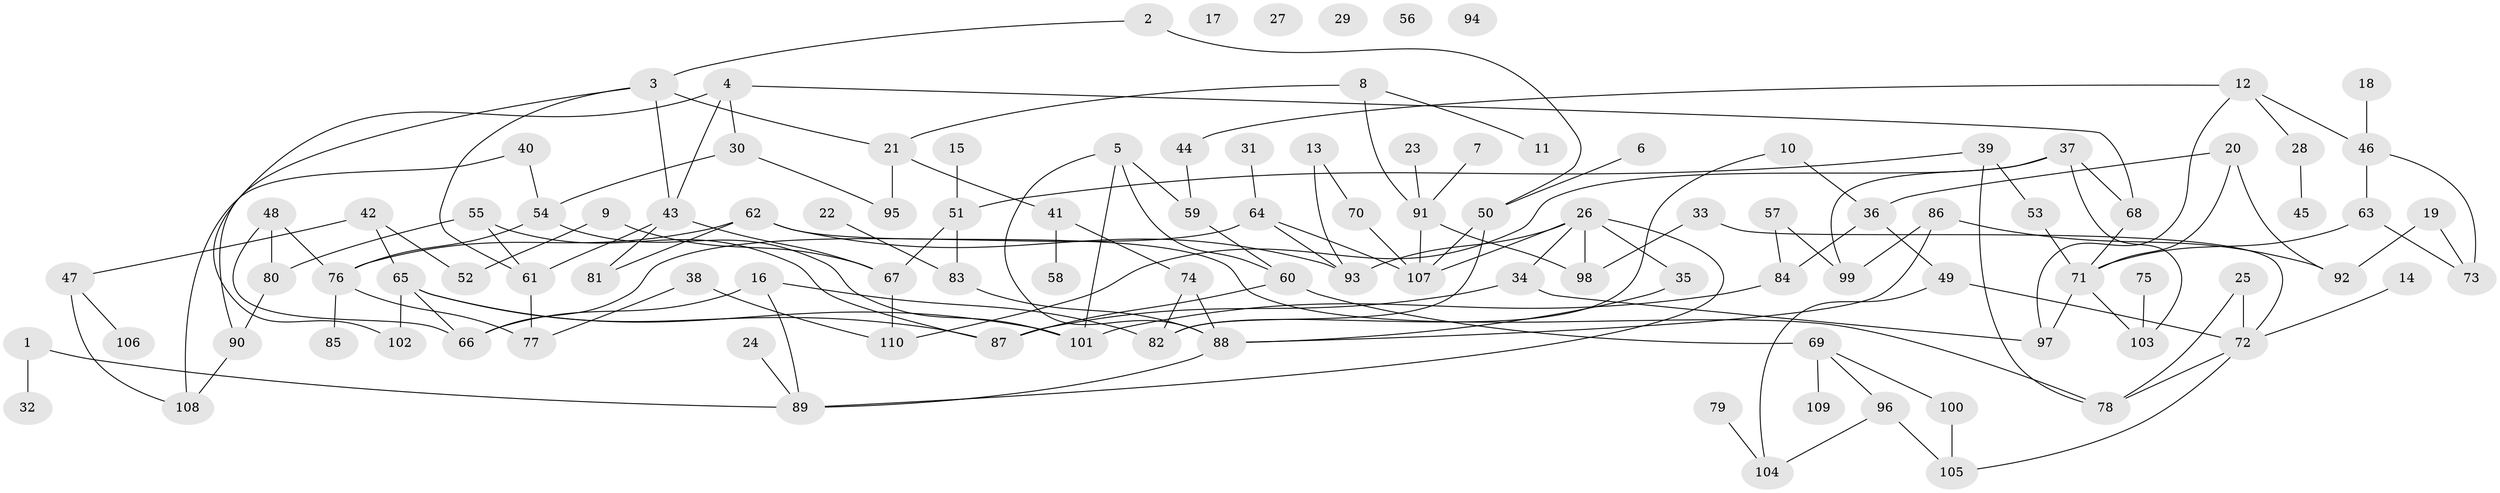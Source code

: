 // Generated by graph-tools (version 1.1) at 2025/33/03/09/25 02:33:42]
// undirected, 110 vertices, 153 edges
graph export_dot {
graph [start="1"]
  node [color=gray90,style=filled];
  1;
  2;
  3;
  4;
  5;
  6;
  7;
  8;
  9;
  10;
  11;
  12;
  13;
  14;
  15;
  16;
  17;
  18;
  19;
  20;
  21;
  22;
  23;
  24;
  25;
  26;
  27;
  28;
  29;
  30;
  31;
  32;
  33;
  34;
  35;
  36;
  37;
  38;
  39;
  40;
  41;
  42;
  43;
  44;
  45;
  46;
  47;
  48;
  49;
  50;
  51;
  52;
  53;
  54;
  55;
  56;
  57;
  58;
  59;
  60;
  61;
  62;
  63;
  64;
  65;
  66;
  67;
  68;
  69;
  70;
  71;
  72;
  73;
  74;
  75;
  76;
  77;
  78;
  79;
  80;
  81;
  82;
  83;
  84;
  85;
  86;
  87;
  88;
  89;
  90;
  91;
  92;
  93;
  94;
  95;
  96;
  97;
  98;
  99;
  100;
  101;
  102;
  103;
  104;
  105;
  106;
  107;
  108;
  109;
  110;
  1 -- 32;
  1 -- 89;
  2 -- 3;
  2 -- 50;
  3 -- 21;
  3 -- 43;
  3 -- 61;
  3 -- 102;
  4 -- 30;
  4 -- 43;
  4 -- 68;
  4 -- 90;
  5 -- 59;
  5 -- 60;
  5 -- 88;
  5 -- 101;
  6 -- 50;
  7 -- 91;
  8 -- 11;
  8 -- 21;
  8 -- 91;
  9 -- 52;
  9 -- 67;
  10 -- 36;
  10 -- 82;
  12 -- 28;
  12 -- 44;
  12 -- 46;
  12 -- 97;
  13 -- 70;
  13 -- 93;
  14 -- 72;
  15 -- 51;
  16 -- 66;
  16 -- 82;
  16 -- 89;
  18 -- 46;
  19 -- 73;
  19 -- 92;
  20 -- 36;
  20 -- 71;
  20 -- 92;
  21 -- 41;
  21 -- 95;
  22 -- 83;
  23 -- 91;
  24 -- 89;
  25 -- 72;
  25 -- 78;
  26 -- 34;
  26 -- 35;
  26 -- 89;
  26 -- 93;
  26 -- 98;
  26 -- 107;
  28 -- 45;
  30 -- 54;
  30 -- 95;
  31 -- 64;
  33 -- 72;
  33 -- 98;
  34 -- 87;
  34 -- 97;
  35 -- 88;
  36 -- 49;
  36 -- 84;
  37 -- 68;
  37 -- 99;
  37 -- 103;
  37 -- 110;
  38 -- 77;
  38 -- 110;
  39 -- 51;
  39 -- 53;
  39 -- 78;
  40 -- 54;
  40 -- 108;
  41 -- 58;
  41 -- 74;
  42 -- 47;
  42 -- 52;
  42 -- 65;
  43 -- 61;
  43 -- 67;
  43 -- 81;
  44 -- 59;
  46 -- 63;
  46 -- 73;
  47 -- 106;
  47 -- 108;
  48 -- 66;
  48 -- 76;
  48 -- 80;
  49 -- 72;
  49 -- 104;
  50 -- 82;
  50 -- 107;
  51 -- 67;
  51 -- 83;
  53 -- 71;
  54 -- 76;
  54 -- 101;
  55 -- 61;
  55 -- 80;
  55 -- 87;
  57 -- 84;
  57 -- 99;
  59 -- 60;
  60 -- 69;
  60 -- 87;
  61 -- 77;
  62 -- 76;
  62 -- 78;
  62 -- 81;
  62 -- 93;
  63 -- 71;
  63 -- 73;
  64 -- 66;
  64 -- 93;
  64 -- 107;
  65 -- 66;
  65 -- 87;
  65 -- 101;
  65 -- 102;
  67 -- 110;
  68 -- 71;
  69 -- 96;
  69 -- 100;
  69 -- 109;
  70 -- 107;
  71 -- 97;
  71 -- 103;
  72 -- 78;
  72 -- 105;
  74 -- 82;
  74 -- 88;
  75 -- 103;
  76 -- 77;
  76 -- 85;
  79 -- 104;
  80 -- 90;
  83 -- 88;
  84 -- 101;
  86 -- 88;
  86 -- 92;
  86 -- 99;
  88 -- 89;
  90 -- 108;
  91 -- 98;
  91 -- 107;
  96 -- 104;
  96 -- 105;
  100 -- 105;
}
